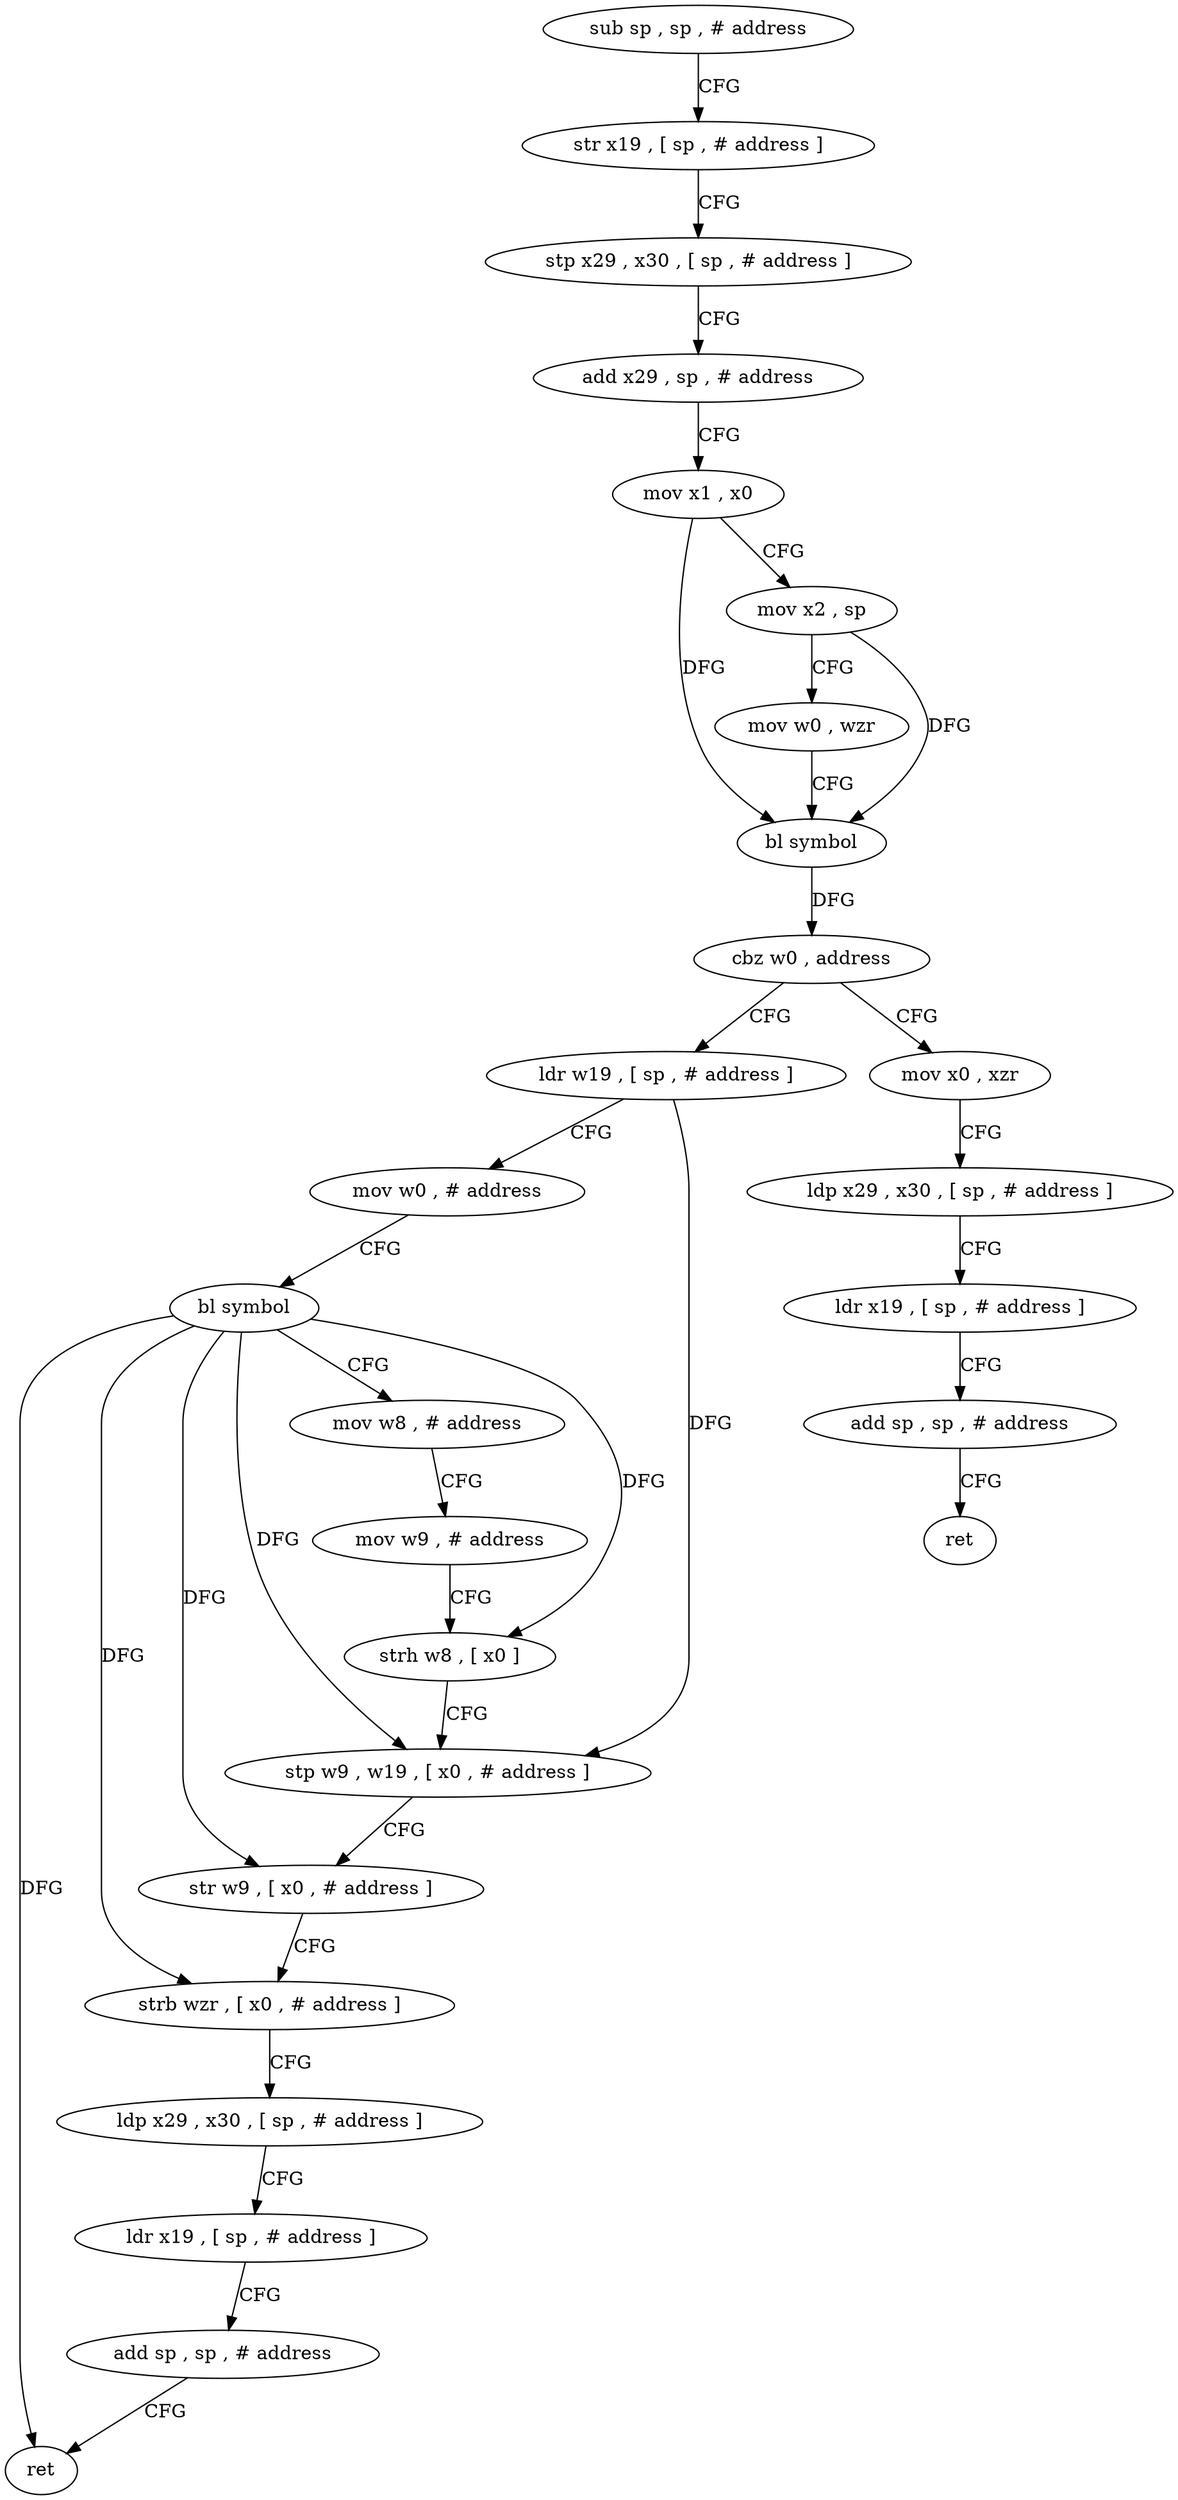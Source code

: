 digraph "func" {
"4248732" [label = "sub sp , sp , # address" ]
"4248736" [label = "str x19 , [ sp , # address ]" ]
"4248740" [label = "stp x29 , x30 , [ sp , # address ]" ]
"4248744" [label = "add x29 , sp , # address" ]
"4248748" [label = "mov x1 , x0" ]
"4248752" [label = "mov x2 , sp" ]
"4248756" [label = "mov w0 , wzr" ]
"4248760" [label = "bl symbol" ]
"4248764" [label = "cbz w0 , address" ]
"4248788" [label = "ldr w19 , [ sp , # address ]" ]
"4248768" [label = "mov x0 , xzr" ]
"4248792" [label = "mov w0 , # address" ]
"4248796" [label = "bl symbol" ]
"4248800" [label = "mov w8 , # address" ]
"4248804" [label = "mov w9 , # address" ]
"4248808" [label = "strh w8 , [ x0 ]" ]
"4248812" [label = "stp w9 , w19 , [ x0 , # address ]" ]
"4248816" [label = "str w9 , [ x0 , # address ]" ]
"4248820" [label = "strb wzr , [ x0 , # address ]" ]
"4248824" [label = "ldp x29 , x30 , [ sp , # address ]" ]
"4248828" [label = "ldr x19 , [ sp , # address ]" ]
"4248832" [label = "add sp , sp , # address" ]
"4248836" [label = "ret" ]
"4248772" [label = "ldp x29 , x30 , [ sp , # address ]" ]
"4248776" [label = "ldr x19 , [ sp , # address ]" ]
"4248780" [label = "add sp , sp , # address" ]
"4248784" [label = "ret" ]
"4248732" -> "4248736" [ label = "CFG" ]
"4248736" -> "4248740" [ label = "CFG" ]
"4248740" -> "4248744" [ label = "CFG" ]
"4248744" -> "4248748" [ label = "CFG" ]
"4248748" -> "4248752" [ label = "CFG" ]
"4248748" -> "4248760" [ label = "DFG" ]
"4248752" -> "4248756" [ label = "CFG" ]
"4248752" -> "4248760" [ label = "DFG" ]
"4248756" -> "4248760" [ label = "CFG" ]
"4248760" -> "4248764" [ label = "DFG" ]
"4248764" -> "4248788" [ label = "CFG" ]
"4248764" -> "4248768" [ label = "CFG" ]
"4248788" -> "4248792" [ label = "CFG" ]
"4248788" -> "4248812" [ label = "DFG" ]
"4248768" -> "4248772" [ label = "CFG" ]
"4248792" -> "4248796" [ label = "CFG" ]
"4248796" -> "4248800" [ label = "CFG" ]
"4248796" -> "4248808" [ label = "DFG" ]
"4248796" -> "4248812" [ label = "DFG" ]
"4248796" -> "4248816" [ label = "DFG" ]
"4248796" -> "4248820" [ label = "DFG" ]
"4248796" -> "4248836" [ label = "DFG" ]
"4248800" -> "4248804" [ label = "CFG" ]
"4248804" -> "4248808" [ label = "CFG" ]
"4248808" -> "4248812" [ label = "CFG" ]
"4248812" -> "4248816" [ label = "CFG" ]
"4248816" -> "4248820" [ label = "CFG" ]
"4248820" -> "4248824" [ label = "CFG" ]
"4248824" -> "4248828" [ label = "CFG" ]
"4248828" -> "4248832" [ label = "CFG" ]
"4248832" -> "4248836" [ label = "CFG" ]
"4248772" -> "4248776" [ label = "CFG" ]
"4248776" -> "4248780" [ label = "CFG" ]
"4248780" -> "4248784" [ label = "CFG" ]
}
